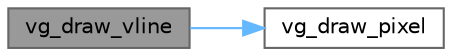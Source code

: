 digraph "vg_draw_vline"
{
 // LATEX_PDF_SIZE
  bgcolor="transparent";
  edge [fontname=Helvetica,fontsize=10,labelfontname=Helvetica,labelfontsize=10];
  node [fontname=Helvetica,fontsize=10,shape=box,height=0.2,width=0.4];
  rankdir="LR";
  Node1 [label="vg_draw_vline",height=0.2,width=0.4,color="gray40", fillcolor="grey60", style="filled", fontcolor="black",tooltip="Draws a horizontal line on the screen."];
  Node1 -> Node2 [color="steelblue1",style="solid"];
  Node2 [label="vg_draw_pixel",height=0.2,width=0.4,color="grey40", fillcolor="white", style="filled",URL="$vbe__graphics_8c.html#a08c498ffeb0a3962e3b7711b57397741",tooltip="Draws a pixel on the screen."];
}
